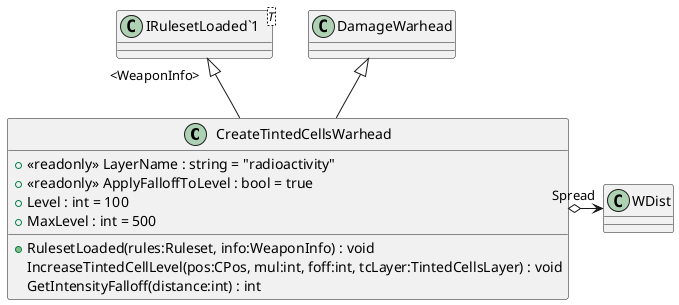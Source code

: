 @startuml
class CreateTintedCellsWarhead {
    + <<readonly>> LayerName : string = "radioactivity"
    + <<readonly>> ApplyFalloffToLevel : bool = true
    + Level : int = 100
    + MaxLevel : int = 500
    + RulesetLoaded(rules:Ruleset, info:WeaponInfo) : void
    IncreaseTintedCellLevel(pos:CPos, mul:int, foff:int, tcLayer:TintedCellsLayer) : void
    GetIntensityFalloff(distance:int) : int
}
class "IRulesetLoaded`1"<T> {
}
DamageWarhead <|-- CreateTintedCellsWarhead
"IRulesetLoaded`1" "<WeaponInfo>" <|-- CreateTintedCellsWarhead
CreateTintedCellsWarhead o-> "Spread" WDist
@enduml
